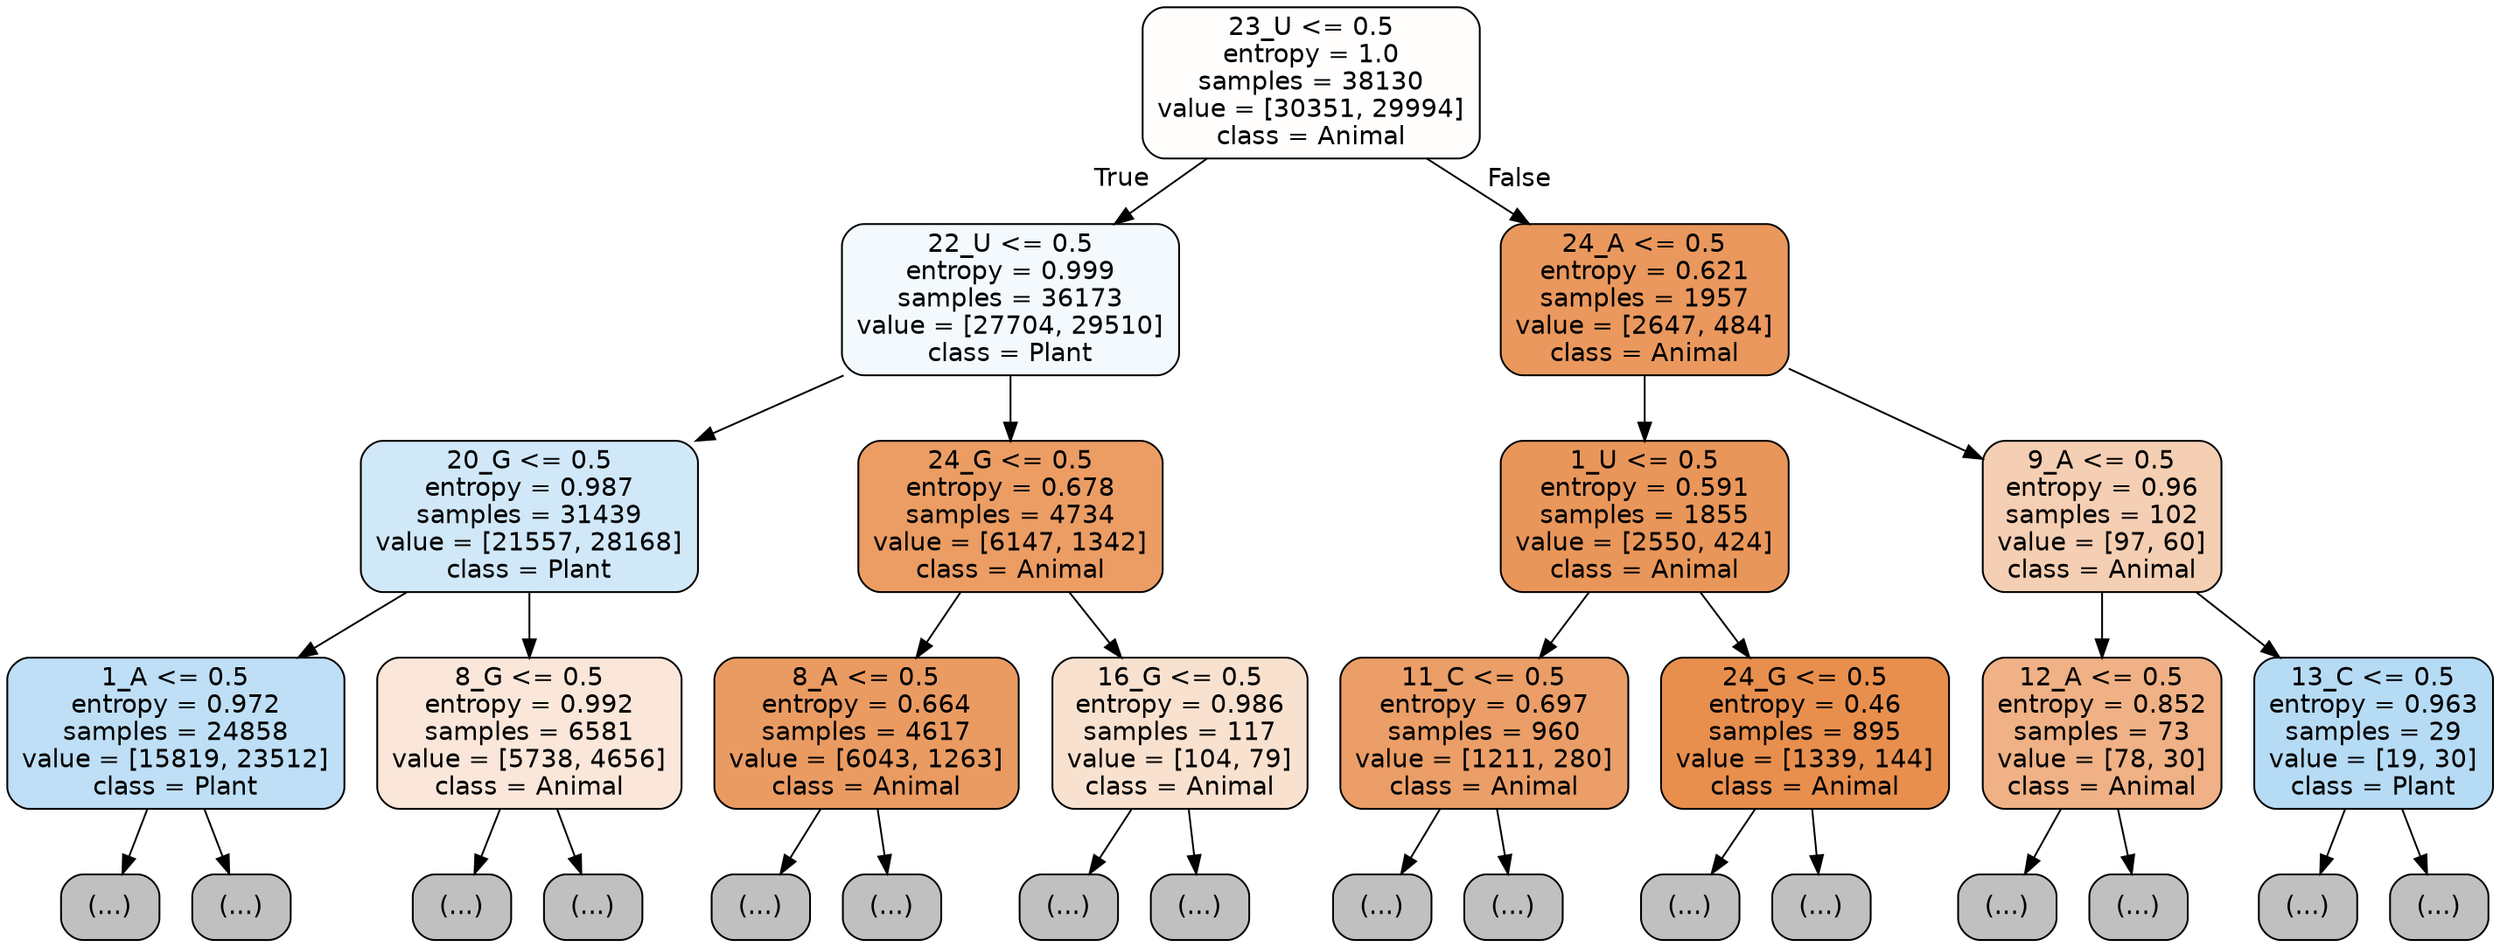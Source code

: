 digraph Tree {
node [shape=box, style="filled, rounded", color="black", fontname="helvetica"] ;
edge [fontname="helvetica"] ;
0 [label="23_U <= 0.5\nentropy = 1.0\nsamples = 38130\nvalue = [30351, 29994]\nclass = Animal", fillcolor="#fffefd"] ;
1 [label="22_U <= 0.5\nentropy = 0.999\nsamples = 36173\nvalue = [27704, 29510]\nclass = Plant", fillcolor="#f3f9fd"] ;
0 -> 1 [labeldistance=2.5, labelangle=45, headlabel="True"] ;
2 [label="20_G <= 0.5\nentropy = 0.987\nsamples = 31439\nvalue = [21557, 28168]\nclass = Plant", fillcolor="#d1e8f9"] ;
1 -> 2 ;
3 [label="1_A <= 0.5\nentropy = 0.972\nsamples = 24858\nvalue = [15819, 23512]\nclass = Plant", fillcolor="#bedff6"] ;
2 -> 3 ;
4 [label="(...)", fillcolor="#C0C0C0"] ;
3 -> 4 ;
8177 [label="(...)", fillcolor="#C0C0C0"] ;
3 -> 8177 ;
10646 [label="8_G <= 0.5\nentropy = 0.992\nsamples = 6581\nvalue = [5738, 4656]\nclass = Animal", fillcolor="#fae7da"] ;
2 -> 10646 ;
10647 [label="(...)", fillcolor="#C0C0C0"] ;
10646 -> 10647 ;
13138 [label="(...)", fillcolor="#C0C0C0"] ;
10646 -> 13138 ;
14139 [label="24_G <= 0.5\nentropy = 0.678\nsamples = 4734\nvalue = [6147, 1342]\nclass = Animal", fillcolor="#eb9d64"] ;
1 -> 14139 ;
14140 [label="8_A <= 0.5\nentropy = 0.664\nsamples = 4617\nvalue = [6043, 1263]\nclass = Animal", fillcolor="#ea9b62"] ;
14139 -> 14140 ;
14141 [label="(...)", fillcolor="#C0C0C0"] ;
14140 -> 14141 ;
15304 [label="(...)", fillcolor="#C0C0C0"] ;
14140 -> 15304 ;
15797 [label="16_G <= 0.5\nentropy = 0.986\nsamples = 117\nvalue = [104, 79]\nclass = Animal", fillcolor="#f9e1cf"] ;
14139 -> 15797 ;
15798 [label="(...)", fillcolor="#C0C0C0"] ;
15797 -> 15798 ;
15835 [label="(...)", fillcolor="#C0C0C0"] ;
15797 -> 15835 ;
15858 [label="24_A <= 0.5\nentropy = 0.621\nsamples = 1957\nvalue = [2647, 484]\nclass = Animal", fillcolor="#ea985d"] ;
0 -> 15858 [labeldistance=2.5, labelangle=-45, headlabel="False"] ;
15859 [label="1_U <= 0.5\nentropy = 0.591\nsamples = 1855\nvalue = [2550, 424]\nclass = Animal", fillcolor="#e9965a"] ;
15858 -> 15859 ;
15860 [label="11_C <= 0.5\nentropy = 0.697\nsamples = 960\nvalue = [1211, 280]\nclass = Animal", fillcolor="#eb9e67"] ;
15859 -> 15860 ;
15861 [label="(...)", fillcolor="#C0C0C0"] ;
15860 -> 15861 ;
16162 [label="(...)", fillcolor="#C0C0C0"] ;
15860 -> 16162 ;
16261 [label="24_G <= 0.5\nentropy = 0.46\nsamples = 895\nvalue = [1339, 144]\nclass = Animal", fillcolor="#e88f4e"] ;
15859 -> 16261 ;
16262 [label="(...)", fillcolor="#C0C0C0"] ;
16261 -> 16262 ;
16439 [label="(...)", fillcolor="#C0C0C0"] ;
16261 -> 16439 ;
16492 [label="9_A <= 0.5\nentropy = 0.96\nsamples = 102\nvalue = [97, 60]\nclass = Animal", fillcolor="#f5cfb3"] ;
15858 -> 16492 ;
16493 [label="12_A <= 0.5\nentropy = 0.852\nsamples = 73\nvalue = [78, 30]\nclass = Animal", fillcolor="#efb185"] ;
16492 -> 16493 ;
16494 [label="(...)", fillcolor="#C0C0C0"] ;
16493 -> 16494 ;
16531 [label="(...)", fillcolor="#C0C0C0"] ;
16493 -> 16531 ;
16548 [label="13_C <= 0.5\nentropy = 0.963\nsamples = 29\nvalue = [19, 30]\nclass = Plant", fillcolor="#b6dbf5"] ;
16492 -> 16548 ;
16549 [label="(...)", fillcolor="#C0C0C0"] ;
16548 -> 16549 ;
16566 [label="(...)", fillcolor="#C0C0C0"] ;
16548 -> 16566 ;
}